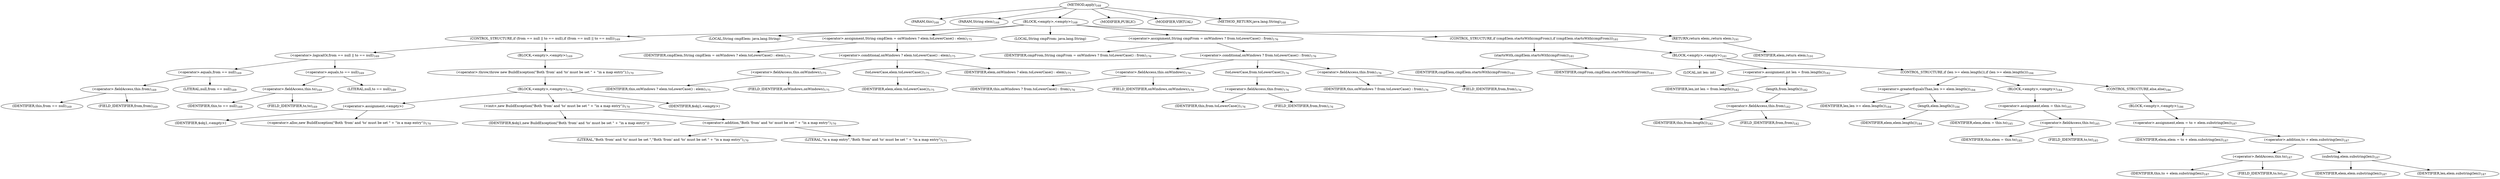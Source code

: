 digraph "apply" {  
"177" [label = <(METHOD,apply)<SUB>168</SUB>> ]
"178" [label = <(PARAM,this)<SUB>168</SUB>> ]
"179" [label = <(PARAM,String elem)<SUB>168</SUB>> ]
"180" [label = <(BLOCK,&lt;empty&gt;,&lt;empty&gt;)<SUB>168</SUB>> ]
"181" [label = <(CONTROL_STRUCTURE,if (from == null || to == null),if (from == null || to == null))<SUB>169</SUB>> ]
"182" [label = <(&lt;operator&gt;.logicalOr,from == null || to == null)<SUB>169</SUB>> ]
"183" [label = <(&lt;operator&gt;.equals,from == null)<SUB>169</SUB>> ]
"184" [label = <(&lt;operator&gt;.fieldAccess,this.from)<SUB>169</SUB>> ]
"185" [label = <(IDENTIFIER,this,from == null)<SUB>169</SUB>> ]
"186" [label = <(FIELD_IDENTIFIER,from,from)<SUB>169</SUB>> ]
"187" [label = <(LITERAL,null,from == null)<SUB>169</SUB>> ]
"188" [label = <(&lt;operator&gt;.equals,to == null)<SUB>169</SUB>> ]
"189" [label = <(&lt;operator&gt;.fieldAccess,this.to)<SUB>169</SUB>> ]
"190" [label = <(IDENTIFIER,this,to == null)<SUB>169</SUB>> ]
"191" [label = <(FIELD_IDENTIFIER,to,to)<SUB>169</SUB>> ]
"192" [label = <(LITERAL,null,to == null)<SUB>169</SUB>> ]
"193" [label = <(BLOCK,&lt;empty&gt;,&lt;empty&gt;)<SUB>169</SUB>> ]
"194" [label = <(&lt;operator&gt;.throw,throw new BuildException(&quot;Both 'from' and 'to' must be set &quot; + &quot;in a map entry&quot;);)<SUB>170</SUB>> ]
"195" [label = <(BLOCK,&lt;empty&gt;,&lt;empty&gt;)<SUB>170</SUB>> ]
"196" [label = <(&lt;operator&gt;.assignment,&lt;empty&gt;)> ]
"197" [label = <(IDENTIFIER,$obj1,&lt;empty&gt;)> ]
"198" [label = <(&lt;operator&gt;.alloc,new BuildException(&quot;Both 'from' and 'to' must be set &quot; + &quot;in a map entry&quot;))<SUB>170</SUB>> ]
"199" [label = <(&lt;init&gt;,new BuildException(&quot;Both 'from' and 'to' must be set &quot; + &quot;in a map entry&quot;))<SUB>170</SUB>> ]
"200" [label = <(IDENTIFIER,$obj1,new BuildException(&quot;Both 'from' and 'to' must be set &quot; + &quot;in a map entry&quot;))> ]
"201" [label = <(&lt;operator&gt;.addition,&quot;Both 'from' and 'to' must be set &quot; + &quot;in a map entry&quot;)<SUB>170</SUB>> ]
"202" [label = <(LITERAL,&quot;Both 'from' and 'to' must be set &quot;,&quot;Both 'from' and 'to' must be set &quot; + &quot;in a map entry&quot;)<SUB>170</SUB>> ]
"203" [label = <(LITERAL,&quot;in a map entry&quot;,&quot;Both 'from' and 'to' must be set &quot; + &quot;in a map entry&quot;)<SUB>171</SUB>> ]
"204" [label = <(IDENTIFIER,$obj1,&lt;empty&gt;)> ]
"205" [label = <(LOCAL,String cmpElem: java.lang.String)> ]
"206" [label = <(&lt;operator&gt;.assignment,String cmpElem = onWindows ? elem.toLowerCase() : elem)<SUB>175</SUB>> ]
"207" [label = <(IDENTIFIER,cmpElem,String cmpElem = onWindows ? elem.toLowerCase() : elem)<SUB>175</SUB>> ]
"208" [label = <(&lt;operator&gt;.conditional,onWindows ? elem.toLowerCase() : elem)<SUB>175</SUB>> ]
"209" [label = <(&lt;operator&gt;.fieldAccess,this.onWindows)<SUB>175</SUB>> ]
"210" [label = <(IDENTIFIER,this,onWindows ? elem.toLowerCase() : elem)<SUB>175</SUB>> ]
"211" [label = <(FIELD_IDENTIFIER,onWindows,onWindows)<SUB>175</SUB>> ]
"212" [label = <(toLowerCase,elem.toLowerCase())<SUB>175</SUB>> ]
"213" [label = <(IDENTIFIER,elem,elem.toLowerCase())<SUB>175</SUB>> ]
"214" [label = <(IDENTIFIER,elem,onWindows ? elem.toLowerCase() : elem)<SUB>175</SUB>> ]
"215" [label = <(LOCAL,String cmpFrom: java.lang.String)> ]
"216" [label = <(&lt;operator&gt;.assignment,String cmpFrom = onWindows ? from.toLowerCase() : from)<SUB>176</SUB>> ]
"217" [label = <(IDENTIFIER,cmpFrom,String cmpFrom = onWindows ? from.toLowerCase() : from)<SUB>176</SUB>> ]
"218" [label = <(&lt;operator&gt;.conditional,onWindows ? from.toLowerCase() : from)<SUB>176</SUB>> ]
"219" [label = <(&lt;operator&gt;.fieldAccess,this.onWindows)<SUB>176</SUB>> ]
"220" [label = <(IDENTIFIER,this,onWindows ? from.toLowerCase() : from)<SUB>176</SUB>> ]
"221" [label = <(FIELD_IDENTIFIER,onWindows,onWindows)<SUB>176</SUB>> ]
"222" [label = <(toLowerCase,from.toLowerCase())<SUB>176</SUB>> ]
"223" [label = <(&lt;operator&gt;.fieldAccess,this.from)<SUB>176</SUB>> ]
"224" [label = <(IDENTIFIER,this,from.toLowerCase())<SUB>176</SUB>> ]
"225" [label = <(FIELD_IDENTIFIER,from,from)<SUB>176</SUB>> ]
"226" [label = <(&lt;operator&gt;.fieldAccess,this.from)<SUB>176</SUB>> ]
"227" [label = <(IDENTIFIER,this,onWindows ? from.toLowerCase() : from)<SUB>176</SUB>> ]
"228" [label = <(FIELD_IDENTIFIER,from,from)<SUB>176</SUB>> ]
"229" [label = <(CONTROL_STRUCTURE,if (cmpElem.startsWith(cmpFrom)),if (cmpElem.startsWith(cmpFrom)))<SUB>181</SUB>> ]
"230" [label = <(startsWith,cmpElem.startsWith(cmpFrom))<SUB>181</SUB>> ]
"231" [label = <(IDENTIFIER,cmpElem,cmpElem.startsWith(cmpFrom))<SUB>181</SUB>> ]
"232" [label = <(IDENTIFIER,cmpFrom,cmpElem.startsWith(cmpFrom))<SUB>181</SUB>> ]
"233" [label = <(BLOCK,&lt;empty&gt;,&lt;empty&gt;)<SUB>181</SUB>> ]
"234" [label = <(LOCAL,int len: int)> ]
"235" [label = <(&lt;operator&gt;.assignment,int len = from.length())<SUB>182</SUB>> ]
"236" [label = <(IDENTIFIER,len,int len = from.length())<SUB>182</SUB>> ]
"237" [label = <(length,from.length())<SUB>182</SUB>> ]
"238" [label = <(&lt;operator&gt;.fieldAccess,this.from)<SUB>182</SUB>> ]
"239" [label = <(IDENTIFIER,this,from.length())<SUB>182</SUB>> ]
"240" [label = <(FIELD_IDENTIFIER,from,from)<SUB>182</SUB>> ]
"241" [label = <(CONTROL_STRUCTURE,if (len &gt;= elem.length()),if (len &gt;= elem.length()))<SUB>184</SUB>> ]
"242" [label = <(&lt;operator&gt;.greaterEqualsThan,len &gt;= elem.length())<SUB>184</SUB>> ]
"243" [label = <(IDENTIFIER,len,len &gt;= elem.length())<SUB>184</SUB>> ]
"244" [label = <(length,elem.length())<SUB>184</SUB>> ]
"245" [label = <(IDENTIFIER,elem,elem.length())<SUB>184</SUB>> ]
"246" [label = <(BLOCK,&lt;empty&gt;,&lt;empty&gt;)<SUB>184</SUB>> ]
"247" [label = <(&lt;operator&gt;.assignment,elem = this.to)<SUB>185</SUB>> ]
"248" [label = <(IDENTIFIER,elem,elem = this.to)<SUB>185</SUB>> ]
"249" [label = <(&lt;operator&gt;.fieldAccess,this.to)<SUB>185</SUB>> ]
"250" [label = <(IDENTIFIER,this,elem = this.to)<SUB>185</SUB>> ]
"251" [label = <(FIELD_IDENTIFIER,to,to)<SUB>185</SUB>> ]
"252" [label = <(CONTROL_STRUCTURE,else,else)<SUB>186</SUB>> ]
"253" [label = <(BLOCK,&lt;empty&gt;,&lt;empty&gt;)<SUB>186</SUB>> ]
"254" [label = <(&lt;operator&gt;.assignment,elem = to + elem.substring(len))<SUB>187</SUB>> ]
"255" [label = <(IDENTIFIER,elem,elem = to + elem.substring(len))<SUB>187</SUB>> ]
"256" [label = <(&lt;operator&gt;.addition,to + elem.substring(len))<SUB>187</SUB>> ]
"257" [label = <(&lt;operator&gt;.fieldAccess,this.to)<SUB>187</SUB>> ]
"258" [label = <(IDENTIFIER,this,to + elem.substring(len))<SUB>187</SUB>> ]
"259" [label = <(FIELD_IDENTIFIER,to,to)<SUB>187</SUB>> ]
"260" [label = <(substring,elem.substring(len))<SUB>187</SUB>> ]
"261" [label = <(IDENTIFIER,elem,elem.substring(len))<SUB>187</SUB>> ]
"262" [label = <(IDENTIFIER,len,elem.substring(len))<SUB>187</SUB>> ]
"263" [label = <(RETURN,return elem;,return elem;)<SUB>191</SUB>> ]
"264" [label = <(IDENTIFIER,elem,return elem;)<SUB>191</SUB>> ]
"265" [label = <(MODIFIER,PUBLIC)> ]
"266" [label = <(MODIFIER,VIRTUAL)> ]
"267" [label = <(METHOD_RETURN,java.lang.String)<SUB>168</SUB>> ]
  "177" -> "178" 
  "177" -> "179" 
  "177" -> "180" 
  "177" -> "265" 
  "177" -> "266" 
  "177" -> "267" 
  "180" -> "181" 
  "180" -> "205" 
  "180" -> "206" 
  "180" -> "215" 
  "180" -> "216" 
  "180" -> "229" 
  "180" -> "263" 
  "181" -> "182" 
  "181" -> "193" 
  "182" -> "183" 
  "182" -> "188" 
  "183" -> "184" 
  "183" -> "187" 
  "184" -> "185" 
  "184" -> "186" 
  "188" -> "189" 
  "188" -> "192" 
  "189" -> "190" 
  "189" -> "191" 
  "193" -> "194" 
  "194" -> "195" 
  "195" -> "196" 
  "195" -> "199" 
  "195" -> "204" 
  "196" -> "197" 
  "196" -> "198" 
  "199" -> "200" 
  "199" -> "201" 
  "201" -> "202" 
  "201" -> "203" 
  "206" -> "207" 
  "206" -> "208" 
  "208" -> "209" 
  "208" -> "212" 
  "208" -> "214" 
  "209" -> "210" 
  "209" -> "211" 
  "212" -> "213" 
  "216" -> "217" 
  "216" -> "218" 
  "218" -> "219" 
  "218" -> "222" 
  "218" -> "226" 
  "219" -> "220" 
  "219" -> "221" 
  "222" -> "223" 
  "223" -> "224" 
  "223" -> "225" 
  "226" -> "227" 
  "226" -> "228" 
  "229" -> "230" 
  "229" -> "233" 
  "230" -> "231" 
  "230" -> "232" 
  "233" -> "234" 
  "233" -> "235" 
  "233" -> "241" 
  "235" -> "236" 
  "235" -> "237" 
  "237" -> "238" 
  "238" -> "239" 
  "238" -> "240" 
  "241" -> "242" 
  "241" -> "246" 
  "241" -> "252" 
  "242" -> "243" 
  "242" -> "244" 
  "244" -> "245" 
  "246" -> "247" 
  "247" -> "248" 
  "247" -> "249" 
  "249" -> "250" 
  "249" -> "251" 
  "252" -> "253" 
  "253" -> "254" 
  "254" -> "255" 
  "254" -> "256" 
  "256" -> "257" 
  "256" -> "260" 
  "257" -> "258" 
  "257" -> "259" 
  "260" -> "261" 
  "260" -> "262" 
  "263" -> "264" 
}
